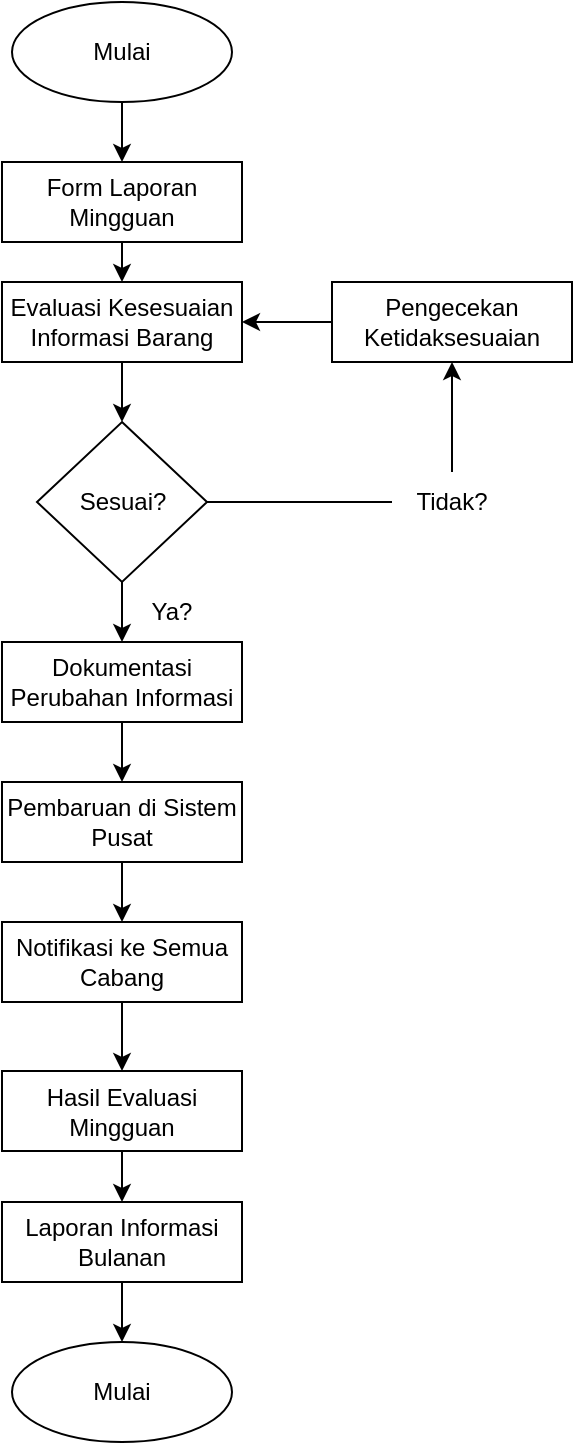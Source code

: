 <mxfile version="26.0.3">
  <diagram id="C5RBs43oDa-KdzZeNtuy" name="Page-1">
    <mxGraphModel dx="1026" dy="1116" grid="1" gridSize="10" guides="1" tooltips="1" connect="1" arrows="1" fold="1" page="1" pageScale="1" pageWidth="827" pageHeight="1169" math="0" shadow="0">
      <root>
        <mxCell id="WIyWlLk6GJQsqaUBKTNV-0" />
        <mxCell id="WIyWlLk6GJQsqaUBKTNV-1" parent="WIyWlLk6GJQsqaUBKTNV-0" />
        <mxCell id="FV-6iEeXXQX-vQ6l4mJx-0" value="Mulai" style="ellipse;whiteSpace=wrap;html=1;" vertex="1" parent="WIyWlLk6GJQsqaUBKTNV-1">
          <mxGeometry x="160" y="10" width="110" height="50" as="geometry" />
        </mxCell>
        <mxCell id="FV-6iEeXXQX-vQ6l4mJx-1" value="Form Laporan Mingguan" style="rounded=0;whiteSpace=wrap;html=1;" vertex="1" parent="WIyWlLk6GJQsqaUBKTNV-1">
          <mxGeometry x="155" y="90" width="120" height="40" as="geometry" />
        </mxCell>
        <mxCell id="FV-6iEeXXQX-vQ6l4mJx-2" value="" style="endArrow=classic;html=1;rounded=0;exitX=0.5;exitY=1;exitDx=0;exitDy=0;" edge="1" parent="WIyWlLk6GJQsqaUBKTNV-1" source="FV-6iEeXXQX-vQ6l4mJx-0" target="FV-6iEeXXQX-vQ6l4mJx-1">
          <mxGeometry width="50" height="50" relative="1" as="geometry">
            <mxPoint x="290" y="170" as="sourcePoint" />
            <mxPoint x="340" y="120" as="targetPoint" />
          </mxGeometry>
        </mxCell>
        <mxCell id="FV-6iEeXXQX-vQ6l4mJx-10" value="" style="edgeStyle=orthogonalEdgeStyle;rounded=0;orthogonalLoop=1;jettySize=auto;html=1;" edge="1" parent="WIyWlLk6GJQsqaUBKTNV-1" source="FV-6iEeXXQX-vQ6l4mJx-3" target="FV-6iEeXXQX-vQ6l4mJx-9">
          <mxGeometry relative="1" as="geometry" />
        </mxCell>
        <mxCell id="FV-6iEeXXQX-vQ6l4mJx-3" value="Evaluasi Kesesuaian Informasi Barang" style="rounded=0;whiteSpace=wrap;html=1;" vertex="1" parent="WIyWlLk6GJQsqaUBKTNV-1">
          <mxGeometry x="155" y="150" width="120" height="40" as="geometry" />
        </mxCell>
        <mxCell id="FV-6iEeXXQX-vQ6l4mJx-4" value="" style="endArrow=classic;html=1;rounded=0;exitX=0.5;exitY=1;exitDx=0;exitDy=0;" edge="1" target="FV-6iEeXXQX-vQ6l4mJx-3" parent="WIyWlLk6GJQsqaUBKTNV-1" source="FV-6iEeXXQX-vQ6l4mJx-1">
          <mxGeometry width="50" height="50" relative="1" as="geometry">
            <mxPoint x="210" y="110" as="sourcePoint" />
            <mxPoint x="340" y="180" as="targetPoint" />
          </mxGeometry>
        </mxCell>
        <mxCell id="FV-6iEeXXQX-vQ6l4mJx-24" style="edgeStyle=orthogonalEdgeStyle;rounded=0;orthogonalLoop=1;jettySize=auto;html=1;" edge="1" parent="WIyWlLk6GJQsqaUBKTNV-1" source="FV-6iEeXXQX-vQ6l4mJx-9">
          <mxGeometry relative="1" as="geometry">
            <mxPoint x="215" y="330" as="targetPoint" />
          </mxGeometry>
        </mxCell>
        <mxCell id="FV-6iEeXXQX-vQ6l4mJx-9" value="Sesuai?" style="rhombus;whiteSpace=wrap;html=1;" vertex="1" parent="WIyWlLk6GJQsqaUBKTNV-1">
          <mxGeometry x="172.5" y="220" width="85" height="80" as="geometry" />
        </mxCell>
        <mxCell id="FV-6iEeXXQX-vQ6l4mJx-11" value="" style="endArrow=none;html=1;rounded=0;exitX=1;exitY=0.5;exitDx=0;exitDy=0;entryX=0;entryY=0.5;entryDx=0;entryDy=0;" edge="1" parent="WIyWlLk6GJQsqaUBKTNV-1" source="FV-6iEeXXQX-vQ6l4mJx-9" target="FV-6iEeXXQX-vQ6l4mJx-12">
          <mxGeometry width="50" height="50" relative="1" as="geometry">
            <mxPoint x="270" y="400" as="sourcePoint" />
            <mxPoint x="300" y="260" as="targetPoint" />
          </mxGeometry>
        </mxCell>
        <mxCell id="FV-6iEeXXQX-vQ6l4mJx-12" value="Tidak?" style="text;html=1;align=center;verticalAlign=middle;whiteSpace=wrap;rounded=0;" vertex="1" parent="WIyWlLk6GJQsqaUBKTNV-1">
          <mxGeometry x="350" y="245" width="60" height="30" as="geometry" />
        </mxCell>
        <mxCell id="FV-6iEeXXQX-vQ6l4mJx-13" value="" style="endArrow=classic;html=1;rounded=0;exitX=0.5;exitY=0;exitDx=0;exitDy=0;entryX=0.5;entryY=1;entryDx=0;entryDy=0;" edge="1" parent="WIyWlLk6GJQsqaUBKTNV-1" source="FV-6iEeXXQX-vQ6l4mJx-12" target="FV-6iEeXXQX-vQ6l4mJx-27">
          <mxGeometry width="50" height="50" relative="1" as="geometry">
            <mxPoint x="270" y="400" as="sourcePoint" />
            <mxPoint x="330" y="140" as="targetPoint" />
            <Array as="points" />
          </mxGeometry>
        </mxCell>
        <mxCell id="FV-6iEeXXQX-vQ6l4mJx-26" value="" style="edgeStyle=orthogonalEdgeStyle;rounded=0;orthogonalLoop=1;jettySize=auto;html=1;" edge="1" parent="WIyWlLk6GJQsqaUBKTNV-1" source="FV-6iEeXXQX-vQ6l4mJx-22" target="FV-6iEeXXQX-vQ6l4mJx-25">
          <mxGeometry relative="1" as="geometry" />
        </mxCell>
        <mxCell id="FV-6iEeXXQX-vQ6l4mJx-22" value="Ya?" style="text;html=1;align=center;verticalAlign=middle;whiteSpace=wrap;rounded=0;" vertex="1" parent="WIyWlLk6GJQsqaUBKTNV-1">
          <mxGeometry x="210" y="300" width="60" height="30" as="geometry" />
        </mxCell>
        <mxCell id="FV-6iEeXXQX-vQ6l4mJx-30" value="" style="edgeStyle=orthogonalEdgeStyle;rounded=0;orthogonalLoop=1;jettySize=auto;html=1;" edge="1" parent="WIyWlLk6GJQsqaUBKTNV-1" source="FV-6iEeXXQX-vQ6l4mJx-25" target="FV-6iEeXXQX-vQ6l4mJx-29">
          <mxGeometry relative="1" as="geometry" />
        </mxCell>
        <mxCell id="FV-6iEeXXQX-vQ6l4mJx-25" value="Dokumentasi Perubahan Informasi" style="rounded=0;whiteSpace=wrap;html=1;" vertex="1" parent="WIyWlLk6GJQsqaUBKTNV-1">
          <mxGeometry x="155" y="330" width="120" height="40" as="geometry" />
        </mxCell>
        <mxCell id="FV-6iEeXXQX-vQ6l4mJx-28" style="edgeStyle=orthogonalEdgeStyle;rounded=0;orthogonalLoop=1;jettySize=auto;html=1;entryX=1;entryY=0.5;entryDx=0;entryDy=0;" edge="1" parent="WIyWlLk6GJQsqaUBKTNV-1" source="FV-6iEeXXQX-vQ6l4mJx-27" target="FV-6iEeXXQX-vQ6l4mJx-3">
          <mxGeometry relative="1" as="geometry" />
        </mxCell>
        <mxCell id="FV-6iEeXXQX-vQ6l4mJx-27" value="Pengecekan Ketidaksesuaian" style="rounded=0;whiteSpace=wrap;html=1;" vertex="1" parent="WIyWlLk6GJQsqaUBKTNV-1">
          <mxGeometry x="320" y="150" width="120" height="40" as="geometry" />
        </mxCell>
        <mxCell id="FV-6iEeXXQX-vQ6l4mJx-32" value="" style="edgeStyle=orthogonalEdgeStyle;rounded=0;orthogonalLoop=1;jettySize=auto;html=1;" edge="1" parent="WIyWlLk6GJQsqaUBKTNV-1" source="FV-6iEeXXQX-vQ6l4mJx-29" target="FV-6iEeXXQX-vQ6l4mJx-31">
          <mxGeometry relative="1" as="geometry" />
        </mxCell>
        <mxCell id="FV-6iEeXXQX-vQ6l4mJx-29" value="Pembaruan di Sistem Pusat" style="rounded=0;whiteSpace=wrap;html=1;" vertex="1" parent="WIyWlLk6GJQsqaUBKTNV-1">
          <mxGeometry x="155" y="400" width="120" height="40" as="geometry" />
        </mxCell>
        <mxCell id="FV-6iEeXXQX-vQ6l4mJx-34" value="" style="edgeStyle=orthogonalEdgeStyle;rounded=0;orthogonalLoop=1;jettySize=auto;html=1;" edge="1" parent="WIyWlLk6GJQsqaUBKTNV-1" source="FV-6iEeXXQX-vQ6l4mJx-31" target="FV-6iEeXXQX-vQ6l4mJx-33">
          <mxGeometry relative="1" as="geometry" />
        </mxCell>
        <mxCell id="FV-6iEeXXQX-vQ6l4mJx-31" value="Notifikasi ke Semua Cabang" style="rounded=0;whiteSpace=wrap;html=1;" vertex="1" parent="WIyWlLk6GJQsqaUBKTNV-1">
          <mxGeometry x="155" y="470" width="120" height="40" as="geometry" />
        </mxCell>
        <mxCell id="FV-6iEeXXQX-vQ6l4mJx-36" value="" style="edgeStyle=orthogonalEdgeStyle;rounded=0;orthogonalLoop=1;jettySize=auto;html=1;" edge="1" parent="WIyWlLk6GJQsqaUBKTNV-1" source="FV-6iEeXXQX-vQ6l4mJx-33" target="FV-6iEeXXQX-vQ6l4mJx-35">
          <mxGeometry relative="1" as="geometry" />
        </mxCell>
        <mxCell id="FV-6iEeXXQX-vQ6l4mJx-33" value="Hasil Evaluasi Mingguan" style="rounded=0;whiteSpace=wrap;html=1;" vertex="1" parent="WIyWlLk6GJQsqaUBKTNV-1">
          <mxGeometry x="155" y="544.5" width="120" height="40" as="geometry" />
        </mxCell>
        <mxCell id="FV-6iEeXXQX-vQ6l4mJx-39" value="" style="edgeStyle=orthogonalEdgeStyle;rounded=0;orthogonalLoop=1;jettySize=auto;html=1;" edge="1" parent="WIyWlLk6GJQsqaUBKTNV-1" source="FV-6iEeXXQX-vQ6l4mJx-35" target="FV-6iEeXXQX-vQ6l4mJx-37">
          <mxGeometry relative="1" as="geometry" />
        </mxCell>
        <mxCell id="FV-6iEeXXQX-vQ6l4mJx-35" value="Laporan Informasi Bulanan" style="rounded=0;whiteSpace=wrap;html=1;" vertex="1" parent="WIyWlLk6GJQsqaUBKTNV-1">
          <mxGeometry x="155" y="610" width="120" height="40" as="geometry" />
        </mxCell>
        <mxCell id="FV-6iEeXXQX-vQ6l4mJx-37" value="Mulai" style="ellipse;whiteSpace=wrap;html=1;" vertex="1" parent="WIyWlLk6GJQsqaUBKTNV-1">
          <mxGeometry x="160" y="680" width="110" height="50" as="geometry" />
        </mxCell>
      </root>
    </mxGraphModel>
  </diagram>
</mxfile>
